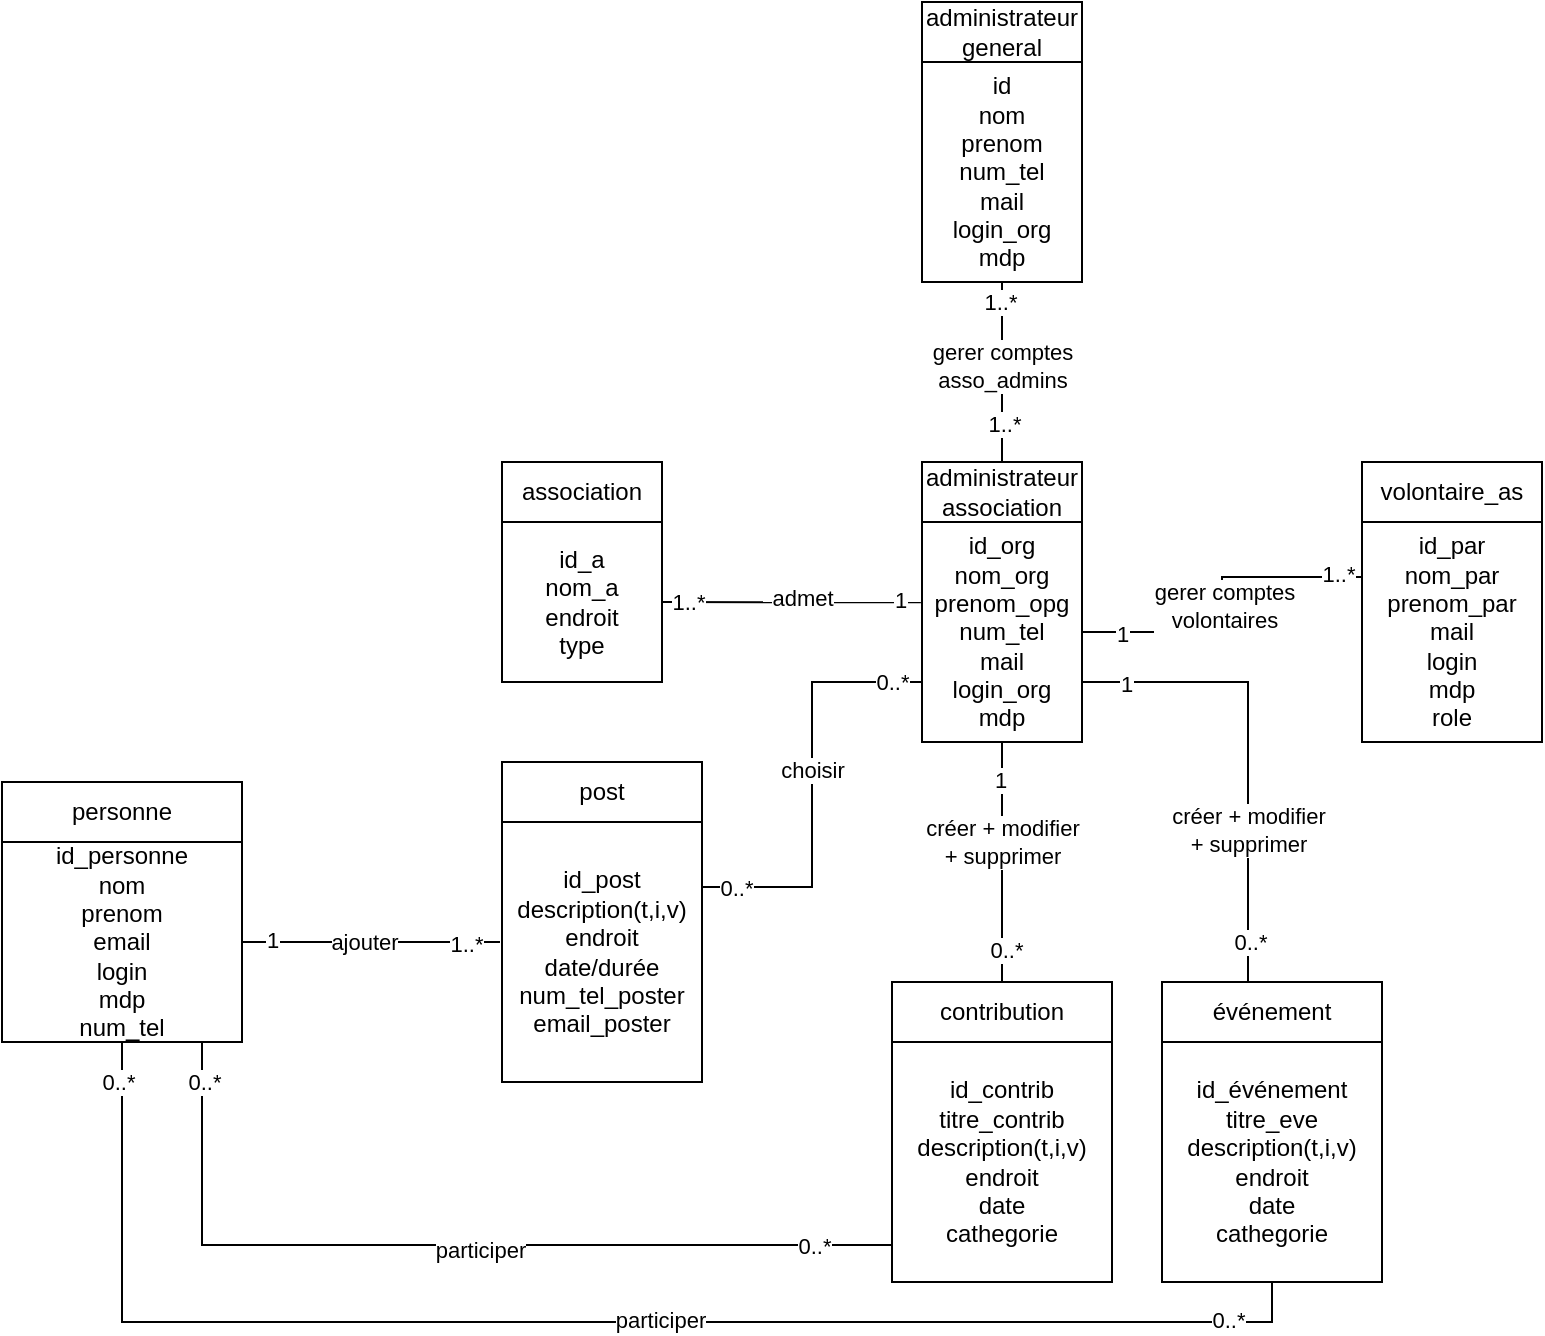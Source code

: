 <mxfile version="13.9.9" type="github">
  <diagram id="C5RBs43oDa-KdzZeNtuy" name="Page-1">
    <mxGraphModel dx="2067" dy="1812" grid="1" gridSize="10" guides="1" tooltips="1" connect="1" arrows="1" fold="1" page="1" pageScale="1" pageWidth="827" pageHeight="1169" math="0" shadow="0">
      <root>
        <mxCell id="WIyWlLk6GJQsqaUBKTNV-0" />
        <mxCell id="WIyWlLk6GJQsqaUBKTNV-1" parent="WIyWlLk6GJQsqaUBKTNV-0" />
        <mxCell id="QsdzQJqcqpsk0BjO6JyG-1" style="rounded=0;orthogonalLoop=1;jettySize=auto;html=1;entryX=-0.007;entryY=0.365;entryDx=0;entryDy=0;entryPerimeter=0;endArrow=none;endFill=0;" edge="1" parent="WIyWlLk6GJQsqaUBKTNV-1" source="QsdzQJqcqpsk0BjO6JyG-5" target="QsdzQJqcqpsk0BjO6JyG-23">
          <mxGeometry relative="1" as="geometry">
            <Array as="points" />
          </mxGeometry>
        </mxCell>
        <mxCell id="QsdzQJqcqpsk0BjO6JyG-2" value="1..*" style="edgeLabel;html=1;align=center;verticalAlign=middle;resizable=0;points=[];" vertex="1" connectable="0" parent="QsdzQJqcqpsk0BjO6JyG-1">
          <mxGeometry x="-0.81" relative="1" as="geometry">
            <mxPoint as="offset" />
          </mxGeometry>
        </mxCell>
        <mxCell id="QsdzQJqcqpsk0BjO6JyG-3" value="1" style="edgeLabel;html=1;align=center;verticalAlign=middle;resizable=0;points=[];" vertex="1" connectable="0" parent="QsdzQJqcqpsk0BjO6JyG-1">
          <mxGeometry x="0.829" y="1" relative="1" as="geometry">
            <mxPoint as="offset" />
          </mxGeometry>
        </mxCell>
        <mxCell id="QsdzQJqcqpsk0BjO6JyG-4" value="admet" style="edgeLabel;html=1;align=center;verticalAlign=middle;resizable=0;points=[];" vertex="1" connectable="0" parent="QsdzQJqcqpsk0BjO6JyG-1">
          <mxGeometry x="0.106" y="2" relative="1" as="geometry">
            <mxPoint x="-1.43" as="offset" />
          </mxGeometry>
        </mxCell>
        <mxCell id="QsdzQJqcqpsk0BjO6JyG-5" value="id_a&lt;br&gt;nom_a&lt;br&gt;endroit&lt;br&gt;type" style="whiteSpace=wrap;html=1;aspect=fixed;" vertex="1" parent="WIyWlLk6GJQsqaUBKTNV-1">
          <mxGeometry x="110" y="140" width="80" height="80" as="geometry" />
        </mxCell>
        <mxCell id="QsdzQJqcqpsk0BjO6JyG-6" value="association" style="rounded=0;whiteSpace=wrap;html=1;" vertex="1" parent="WIyWlLk6GJQsqaUBKTNV-1">
          <mxGeometry x="110" y="110" width="80" height="30" as="geometry" />
        </mxCell>
        <mxCell id="QsdzQJqcqpsk0BjO6JyG-7" value="administrateur association" style="rounded=0;whiteSpace=wrap;html=1;" vertex="1" parent="WIyWlLk6GJQsqaUBKTNV-1">
          <mxGeometry x="320" y="110" width="80" height="30" as="geometry" />
        </mxCell>
        <mxCell id="QsdzQJqcqpsk0BjO6JyG-8" style="edgeStyle=orthogonalEdgeStyle;rounded=0;orthogonalLoop=1;jettySize=auto;html=1;entryX=0;entryY=0.25;entryDx=0;entryDy=0;endArrow=none;endFill=0;" edge="1" parent="WIyWlLk6GJQsqaUBKTNV-1" source="QsdzQJqcqpsk0BjO6JyG-23" target="QsdzQJqcqpsk0BjO6JyG-25">
          <mxGeometry relative="1" as="geometry" />
        </mxCell>
        <mxCell id="QsdzQJqcqpsk0BjO6JyG-9" value="gerer comptes&lt;br&gt;volontaires" style="edgeLabel;html=1;align=center;verticalAlign=middle;resizable=0;points=[];" vertex="1" connectable="0" parent="QsdzQJqcqpsk0BjO6JyG-8">
          <mxGeometry x="0.167" y="1" relative="1" as="geometry">
            <mxPoint x="1.0" y="15.57" as="offset" />
          </mxGeometry>
        </mxCell>
        <mxCell id="QsdzQJqcqpsk0BjO6JyG-10" value="1..*" style="edgeLabel;html=1;align=center;verticalAlign=middle;resizable=0;points=[];" vertex="1" connectable="0" parent="QsdzQJqcqpsk0BjO6JyG-8">
          <mxGeometry x="0.848" y="2" relative="1" as="geometry">
            <mxPoint as="offset" />
          </mxGeometry>
        </mxCell>
        <mxCell id="QsdzQJqcqpsk0BjO6JyG-11" value="1" style="edgeLabel;html=1;align=center;verticalAlign=middle;resizable=0;points=[];" vertex="1" connectable="0" parent="QsdzQJqcqpsk0BjO6JyG-8">
          <mxGeometry x="-0.828" y="-1" relative="1" as="geometry">
            <mxPoint x="5.14" as="offset" />
          </mxGeometry>
        </mxCell>
        <mxCell id="QsdzQJqcqpsk0BjO6JyG-12" style="edgeStyle=orthogonalEdgeStyle;rounded=0;orthogonalLoop=1;jettySize=auto;html=1;entryX=0.5;entryY=0;entryDx=0;entryDy=0;endArrow=none;endFill=0;" edge="1" parent="WIyWlLk6GJQsqaUBKTNV-1" source="QsdzQJqcqpsk0BjO6JyG-23" target="QsdzQJqcqpsk0BjO6JyG-32">
          <mxGeometry relative="1" as="geometry" />
        </mxCell>
        <mxCell id="QsdzQJqcqpsk0BjO6JyG-13" value="1" style="edgeLabel;html=1;align=center;verticalAlign=middle;resizable=0;points=[];" vertex="1" connectable="0" parent="QsdzQJqcqpsk0BjO6JyG-12">
          <mxGeometry x="-0.69" y="-1" relative="1" as="geometry">
            <mxPoint as="offset" />
          </mxGeometry>
        </mxCell>
        <mxCell id="QsdzQJqcqpsk0BjO6JyG-14" value="0..*" style="edgeLabel;html=1;align=center;verticalAlign=middle;resizable=0;points=[];" vertex="1" connectable="0" parent="QsdzQJqcqpsk0BjO6JyG-12">
          <mxGeometry x="0.731" y="2" relative="1" as="geometry">
            <mxPoint as="offset" />
          </mxGeometry>
        </mxCell>
        <mxCell id="QsdzQJqcqpsk0BjO6JyG-15" style="edgeStyle=orthogonalEdgeStyle;rounded=0;orthogonalLoop=1;jettySize=auto;html=1;entryX=1;entryY=0.25;entryDx=0;entryDy=0;endArrow=none;endFill=0;" edge="1" parent="WIyWlLk6GJQsqaUBKTNV-1" source="QsdzQJqcqpsk0BjO6JyG-23" target="QsdzQJqcqpsk0BjO6JyG-35">
          <mxGeometry relative="1" as="geometry">
            <Array as="points">
              <mxPoint x="265" y="220" />
              <mxPoint x="265" y="323" />
            </Array>
          </mxGeometry>
        </mxCell>
        <mxCell id="QsdzQJqcqpsk0BjO6JyG-16" value="choisir" style="edgeLabel;html=1;align=center;verticalAlign=middle;resizable=0;points=[];" vertex="1" connectable="0" parent="QsdzQJqcqpsk0BjO6JyG-15">
          <mxGeometry x="-0.071" relative="1" as="geometry">
            <mxPoint as="offset" />
          </mxGeometry>
        </mxCell>
        <mxCell id="QsdzQJqcqpsk0BjO6JyG-17" value="0..*" style="edgeLabel;html=1;align=center;verticalAlign=middle;resizable=0;points=[];" vertex="1" connectable="0" parent="QsdzQJqcqpsk0BjO6JyG-15">
          <mxGeometry x="0.841" relative="1" as="geometry">
            <mxPoint as="offset" />
          </mxGeometry>
        </mxCell>
        <mxCell id="QsdzQJqcqpsk0BjO6JyG-18" value="0..*" style="edgeLabel;html=1;align=center;verticalAlign=middle;resizable=0;points=[];" vertex="1" connectable="0" parent="QsdzQJqcqpsk0BjO6JyG-15">
          <mxGeometry x="-0.86" relative="1" as="geometry">
            <mxPoint as="offset" />
          </mxGeometry>
        </mxCell>
        <mxCell id="QsdzQJqcqpsk0BjO6JyG-19" style="edgeStyle=orthogonalEdgeStyle;rounded=0;orthogonalLoop=1;jettySize=auto;html=1;endArrow=none;endFill=0;" edge="1" parent="WIyWlLk6GJQsqaUBKTNV-1" source="QsdzQJqcqpsk0BjO6JyG-23" target="QsdzQJqcqpsk0BjO6JyG-50">
          <mxGeometry relative="1" as="geometry">
            <Array as="points">
              <mxPoint x="483" y="220" />
            </Array>
          </mxGeometry>
        </mxCell>
        <mxCell id="QsdzQJqcqpsk0BjO6JyG-20" value="créer + modifier&lt;br&gt;+ supprimer" style="edgeLabel;html=1;align=center;verticalAlign=middle;resizable=0;points=[];" vertex="1" connectable="0" parent="QsdzQJqcqpsk0BjO6JyG-19">
          <mxGeometry x="0.347" relative="1" as="geometry">
            <mxPoint as="offset" />
          </mxGeometry>
        </mxCell>
        <mxCell id="QsdzQJqcqpsk0BjO6JyG-21" value="1" style="edgeLabel;html=1;align=center;verticalAlign=middle;resizable=0;points=[];" vertex="1" connectable="0" parent="QsdzQJqcqpsk0BjO6JyG-19">
          <mxGeometry x="-0.815" y="-1" relative="1" as="geometry">
            <mxPoint as="offset" />
          </mxGeometry>
        </mxCell>
        <mxCell id="QsdzQJqcqpsk0BjO6JyG-22" value="0..*" style="edgeLabel;html=1;align=center;verticalAlign=middle;resizable=0;points=[];" vertex="1" connectable="0" parent="QsdzQJqcqpsk0BjO6JyG-19">
          <mxGeometry x="0.823" y="1" relative="1" as="geometry">
            <mxPoint as="offset" />
          </mxGeometry>
        </mxCell>
        <mxCell id="QsdzQJqcqpsk0BjO6JyG-23" value="&lt;span&gt;id_org&lt;/span&gt;&lt;br&gt;&lt;span&gt;nom_org&lt;/span&gt;&lt;br&gt;&lt;span&gt;prenom_opg&lt;br&gt;&lt;/span&gt;num_tel&lt;br&gt;&lt;span&gt;mail&lt;br&gt;&lt;/span&gt;login_org&lt;br&gt;&lt;span&gt;mdp&lt;/span&gt;" style="rounded=0;whiteSpace=wrap;html=1;" vertex="1" parent="WIyWlLk6GJQsqaUBKTNV-1">
          <mxGeometry x="320" y="140" width="80" height="110" as="geometry" />
        </mxCell>
        <mxCell id="QsdzQJqcqpsk0BjO6JyG-24" value="volontaire_as" style="rounded=0;whiteSpace=wrap;html=1;" vertex="1" parent="WIyWlLk6GJQsqaUBKTNV-1">
          <mxGeometry x="540" y="110" width="90" height="30" as="geometry" />
        </mxCell>
        <mxCell id="QsdzQJqcqpsk0BjO6JyG-25" value="&lt;span&gt;id_par&lt;/span&gt;&lt;br&gt;&lt;span&gt;nom_par&lt;/span&gt;&lt;br&gt;&lt;span&gt;prenom_par&lt;/span&gt;&lt;br&gt;&lt;span&gt;mail&lt;br&gt;&lt;/span&gt;login&lt;br&gt;&lt;span&gt;mdp&lt;br&gt;role&lt;br&gt;&lt;/span&gt;" style="rounded=0;whiteSpace=wrap;html=1;" vertex="1" parent="WIyWlLk6GJQsqaUBKTNV-1">
          <mxGeometry x="540" y="140" width="90" height="110" as="geometry" />
        </mxCell>
        <mxCell id="QsdzQJqcqpsk0BjO6JyG-26" value="administrateur general" style="rounded=0;whiteSpace=wrap;html=1;" vertex="1" parent="WIyWlLk6GJQsqaUBKTNV-1">
          <mxGeometry x="320" y="-120" width="80" height="30" as="geometry" />
        </mxCell>
        <mxCell id="QsdzQJqcqpsk0BjO6JyG-27" style="edgeStyle=orthogonalEdgeStyle;rounded=0;orthogonalLoop=1;jettySize=auto;html=1;exitX=0.5;exitY=1;exitDx=0;exitDy=0;endArrow=none;endFill=0;entryX=0.5;entryY=0;entryDx=0;entryDy=0;" edge="1" parent="WIyWlLk6GJQsqaUBKTNV-1" source="QsdzQJqcqpsk0BjO6JyG-31" target="QsdzQJqcqpsk0BjO6JyG-7">
          <mxGeometry relative="1" as="geometry">
            <mxPoint x="360" y="100" as="targetPoint" />
          </mxGeometry>
        </mxCell>
        <mxCell id="QsdzQJqcqpsk0BjO6JyG-28" value="gerer comptes&lt;br&gt;asso_admins" style="edgeLabel;html=1;align=center;verticalAlign=middle;resizable=0;points=[];" vertex="1" connectable="0" parent="QsdzQJqcqpsk0BjO6JyG-27">
          <mxGeometry x="0.233" y="-2" relative="1" as="geometry">
            <mxPoint x="2" y="-13.43" as="offset" />
          </mxGeometry>
        </mxCell>
        <mxCell id="QsdzQJqcqpsk0BjO6JyG-29" value="1..*" style="edgeLabel;html=1;align=center;verticalAlign=middle;resizable=0;points=[];" vertex="1" connectable="0" parent="QsdzQJqcqpsk0BjO6JyG-27">
          <mxGeometry x="0.797" y="1" relative="1" as="geometry">
            <mxPoint y="-10.57" as="offset" />
          </mxGeometry>
        </mxCell>
        <mxCell id="QsdzQJqcqpsk0BjO6JyG-30" value="1..*" style="edgeLabel;html=1;align=center;verticalAlign=middle;resizable=0;points=[];" vertex="1" connectable="0" parent="QsdzQJqcqpsk0BjO6JyG-27">
          <mxGeometry x="-0.778" y="-1" relative="1" as="geometry">
            <mxPoint as="offset" />
          </mxGeometry>
        </mxCell>
        <mxCell id="QsdzQJqcqpsk0BjO6JyG-31" value="&lt;span&gt;id&lt;/span&gt;&lt;br&gt;&lt;span&gt;nom&lt;/span&gt;&lt;br&gt;&lt;span&gt;prenom&lt;br&gt;&lt;/span&gt;num_tel&lt;br&gt;&lt;span&gt;mail&lt;br&gt;&lt;/span&gt;login_org&lt;br&gt;&lt;span&gt;mdp&lt;/span&gt;" style="rounded=0;whiteSpace=wrap;html=1;" vertex="1" parent="WIyWlLk6GJQsqaUBKTNV-1">
          <mxGeometry x="320" y="-90" width="80" height="110" as="geometry" />
        </mxCell>
        <mxCell id="QsdzQJqcqpsk0BjO6JyG-32" value="contribution" style="rounded=0;whiteSpace=wrap;html=1;" vertex="1" parent="WIyWlLk6GJQsqaUBKTNV-1">
          <mxGeometry x="305" y="370" width="110" height="30" as="geometry" />
        </mxCell>
        <mxCell id="QsdzQJqcqpsk0BjO6JyG-33" value="id_contrib&lt;br&gt;titre_contrib&lt;br&gt;description(t,i,v)&lt;br&gt;endroit&lt;br&gt;date&lt;br&gt;cathegorie" style="rounded=0;whiteSpace=wrap;html=1;" vertex="1" parent="WIyWlLk6GJQsqaUBKTNV-1">
          <mxGeometry x="305" y="400" width="110" height="120" as="geometry" />
        </mxCell>
        <mxCell id="QsdzQJqcqpsk0BjO6JyG-34" value="post" style="rounded=0;whiteSpace=wrap;html=1;" vertex="1" parent="WIyWlLk6GJQsqaUBKTNV-1">
          <mxGeometry x="110" y="260" width="100" height="30" as="geometry" />
        </mxCell>
        <mxCell id="QsdzQJqcqpsk0BjO6JyG-35" value="id_post&lt;br&gt;description(t,i,v)&lt;br&gt;endroit&lt;br&gt;date/durée&lt;br&gt;num_tel_poster&lt;br&gt;email_poster" style="rounded=0;whiteSpace=wrap;html=1;" vertex="1" parent="WIyWlLk6GJQsqaUBKTNV-1">
          <mxGeometry x="110" y="290" width="100" height="130" as="geometry" />
        </mxCell>
        <mxCell id="QsdzQJqcqpsk0BjO6JyG-36" value="personne" style="rounded=0;whiteSpace=wrap;html=1;" vertex="1" parent="WIyWlLk6GJQsqaUBKTNV-1">
          <mxGeometry x="-140" y="270" width="120" height="30" as="geometry" />
        </mxCell>
        <mxCell id="QsdzQJqcqpsk0BjO6JyG-37" style="edgeStyle=orthogonalEdgeStyle;rounded=0;orthogonalLoop=1;jettySize=auto;html=1;entryX=-0.01;entryY=0.462;entryDx=0;entryDy=0;entryPerimeter=0;endArrow=none;endFill=0;" edge="1" parent="WIyWlLk6GJQsqaUBKTNV-1" source="QsdzQJqcqpsk0BjO6JyG-49" target="QsdzQJqcqpsk0BjO6JyG-35">
          <mxGeometry relative="1" as="geometry" />
        </mxCell>
        <mxCell id="QsdzQJqcqpsk0BjO6JyG-38" value="ajouter" style="edgeLabel;html=1;align=center;verticalAlign=middle;resizable=0;points=[];" vertex="1" connectable="0" parent="QsdzQJqcqpsk0BjO6JyG-37">
          <mxGeometry x="0.114" relative="1" as="geometry">
            <mxPoint x="-11.44" y="-0.11" as="offset" />
          </mxGeometry>
        </mxCell>
        <mxCell id="QsdzQJqcqpsk0BjO6JyG-39" value="1" style="edgeLabel;html=1;align=center;verticalAlign=middle;resizable=0;points=[];" vertex="1" connectable="0" parent="QsdzQJqcqpsk0BjO6JyG-37">
          <mxGeometry x="-0.772" y="1" relative="1" as="geometry">
            <mxPoint as="offset" />
          </mxGeometry>
        </mxCell>
        <mxCell id="QsdzQJqcqpsk0BjO6JyG-40" value="1..*" style="edgeLabel;html=1;align=center;verticalAlign=middle;resizable=0;points=[];" vertex="1" connectable="0" parent="QsdzQJqcqpsk0BjO6JyG-37">
          <mxGeometry x="0.725" y="-1" relative="1" as="geometry">
            <mxPoint as="offset" />
          </mxGeometry>
        </mxCell>
        <mxCell id="QsdzQJqcqpsk0BjO6JyG-41" style="edgeStyle=orthogonalEdgeStyle;rounded=0;orthogonalLoop=1;jettySize=auto;html=1;endArrow=none;endFill=0;entryX=-0.003;entryY=0.846;entryDx=0;entryDy=0;entryPerimeter=0;" edge="1" parent="WIyWlLk6GJQsqaUBKTNV-1" source="QsdzQJqcqpsk0BjO6JyG-49" target="QsdzQJqcqpsk0BjO6JyG-33">
          <mxGeometry relative="1" as="geometry">
            <mxPoint x="300" y="501" as="targetPoint" />
            <Array as="points">
              <mxPoint x="-40" y="501" />
            </Array>
          </mxGeometry>
        </mxCell>
        <mxCell id="QsdzQJqcqpsk0BjO6JyG-42" value="participer" style="edgeLabel;html=1;align=center;verticalAlign=middle;resizable=0;points=[];" vertex="1" connectable="0" parent="QsdzQJqcqpsk0BjO6JyG-41">
          <mxGeometry x="0.079" y="-2" relative="1" as="geometry">
            <mxPoint as="offset" />
          </mxGeometry>
        </mxCell>
        <mxCell id="QsdzQJqcqpsk0BjO6JyG-43" value="0..*" style="edgeLabel;html=1;align=center;verticalAlign=middle;resizable=0;points=[];" vertex="1" connectable="0" parent="QsdzQJqcqpsk0BjO6JyG-41">
          <mxGeometry x="-0.91" y="1" relative="1" as="geometry">
            <mxPoint as="offset" />
          </mxGeometry>
        </mxCell>
        <mxCell id="QsdzQJqcqpsk0BjO6JyG-44" value="0..*" style="edgeLabel;html=1;align=center;verticalAlign=middle;resizable=0;points=[];" vertex="1" connectable="0" parent="QsdzQJqcqpsk0BjO6JyG-41">
          <mxGeometry x="0.826" relative="1" as="geometry">
            <mxPoint as="offset" />
          </mxGeometry>
        </mxCell>
        <mxCell id="QsdzQJqcqpsk0BjO6JyG-45" style="edgeStyle=orthogonalEdgeStyle;rounded=0;orthogonalLoop=1;jettySize=auto;html=1;entryX=0.5;entryY=1;entryDx=0;entryDy=0;endArrow=none;endFill=0;" edge="1" parent="WIyWlLk6GJQsqaUBKTNV-1" source="QsdzQJqcqpsk0BjO6JyG-49" target="QsdzQJqcqpsk0BjO6JyG-51">
          <mxGeometry relative="1" as="geometry">
            <Array as="points">
              <mxPoint x="-80" y="540" />
              <mxPoint x="495" y="540" />
            </Array>
          </mxGeometry>
        </mxCell>
        <mxCell id="QsdzQJqcqpsk0BjO6JyG-46" value="participer" style="edgeLabel;html=1;align=center;verticalAlign=middle;resizable=0;points=[];" vertex="1" connectable="0" parent="QsdzQJqcqpsk0BjO6JyG-45">
          <mxGeometry x="0.111" y="1" relative="1" as="geometry">
            <mxPoint as="offset" />
          </mxGeometry>
        </mxCell>
        <mxCell id="QsdzQJqcqpsk0BjO6JyG-47" value="0..*" style="edgeLabel;html=1;align=center;verticalAlign=middle;resizable=0;points=[];" vertex="1" connectable="0" parent="QsdzQJqcqpsk0BjO6JyG-45">
          <mxGeometry x="-0.945" y="-2" relative="1" as="geometry">
            <mxPoint as="offset" />
          </mxGeometry>
        </mxCell>
        <mxCell id="QsdzQJqcqpsk0BjO6JyG-48" value="0..*" style="edgeLabel;html=1;align=center;verticalAlign=middle;resizable=0;points=[];" vertex="1" connectable="0" parent="QsdzQJqcqpsk0BjO6JyG-45">
          <mxGeometry x="0.884" y="1" relative="1" as="geometry">
            <mxPoint as="offset" />
          </mxGeometry>
        </mxCell>
        <mxCell id="QsdzQJqcqpsk0BjO6JyG-49" value="id_personne&lt;br&gt;nom&lt;br&gt;prenom&lt;br&gt;email&lt;br&gt;login&lt;br&gt;mdp&lt;br&gt;num_tel" style="rounded=0;whiteSpace=wrap;html=1;" vertex="1" parent="WIyWlLk6GJQsqaUBKTNV-1">
          <mxGeometry x="-140" y="300" width="120" height="100" as="geometry" />
        </mxCell>
        <mxCell id="QsdzQJqcqpsk0BjO6JyG-50" value="événement" style="rounded=0;whiteSpace=wrap;html=1;" vertex="1" parent="WIyWlLk6GJQsqaUBKTNV-1">
          <mxGeometry x="440" y="370" width="110" height="30" as="geometry" />
        </mxCell>
        <mxCell id="QsdzQJqcqpsk0BjO6JyG-51" value="id_événement&lt;br&gt;titre_eve&lt;br&gt;description(t,i,v)&lt;br&gt;endroit&lt;br&gt;date&lt;br&gt;cathegorie" style="rounded=0;whiteSpace=wrap;html=1;" vertex="1" parent="WIyWlLk6GJQsqaUBKTNV-1">
          <mxGeometry x="440" y="400" width="110" height="120" as="geometry" />
        </mxCell>
        <mxCell id="QsdzQJqcqpsk0BjO6JyG-52" value="créer + modifier&lt;br&gt;+ supprimer" style="edgeLabel;html=1;align=center;verticalAlign=middle;resizable=0;points=[];" vertex="1" connectable="0" parent="WIyWlLk6GJQsqaUBKTNV-1">
          <mxGeometry x="360" y="299.999" as="geometry" />
        </mxCell>
      </root>
    </mxGraphModel>
  </diagram>
</mxfile>
